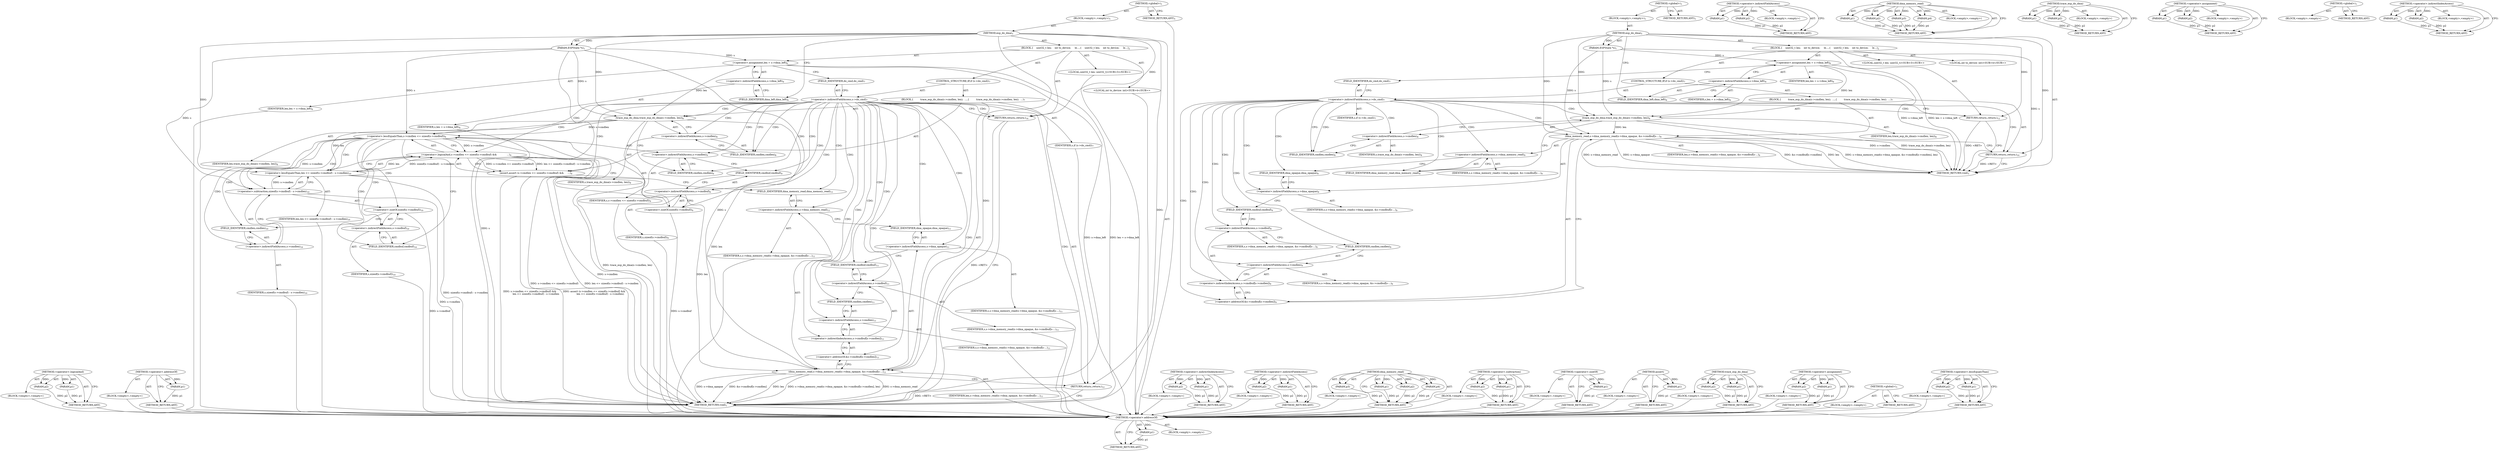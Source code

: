digraph "&lt;operator&gt;.lessEqualsThan" {
vulnerable_89 [label=<(METHOD,&lt;operator&gt;.addressOf)>];
vulnerable_90 [label=<(PARAM,p1)>];
vulnerable_91 [label=<(BLOCK,&lt;empty&gt;,&lt;empty&gt;)>];
vulnerable_92 [label=<(METHOD_RETURN,ANY)>];
vulnerable_6 [label=<(METHOD,&lt;global&gt;)<SUB>1</SUB>>];
vulnerable_7 [label=<(BLOCK,&lt;empty&gt;,&lt;empty&gt;)<SUB>1</SUB>>];
vulnerable_8 [label=<(METHOD,esp_do_dma)<SUB>1</SUB>>];
vulnerable_9 [label=<(PARAM,ESPState *s)<SUB>1</SUB>>];
vulnerable_10 [label=<(BLOCK,{
    uint32_t len;
    int to_device;

     le...,{
    uint32_t len;
    int to_device;

     le...)<SUB>2</SUB>>];
vulnerable_11 [label="<(LOCAL,uint32_t len: uint32_t)<SUB>3</SUB>>"];
vulnerable_12 [label="<(LOCAL,int to_device: int)<SUB>4</SUB>>"];
vulnerable_13 [label=<(&lt;operator&gt;.assignment,len = s-&gt;dma_left)<SUB>6</SUB>>];
vulnerable_14 [label=<(IDENTIFIER,len,len = s-&gt;dma_left)<SUB>6</SUB>>];
vulnerable_15 [label=<(&lt;operator&gt;.indirectFieldAccess,s-&gt;dma_left)<SUB>6</SUB>>];
vulnerable_16 [label=<(IDENTIFIER,s,len = s-&gt;dma_left)<SUB>6</SUB>>];
vulnerable_17 [label=<(FIELD_IDENTIFIER,dma_left,dma_left)<SUB>6</SUB>>];
vulnerable_18 [label=<(CONTROL_STRUCTURE,IF,if (s-&gt;do_cmd))<SUB>7</SUB>>];
vulnerable_19 [label=<(&lt;operator&gt;.indirectFieldAccess,s-&gt;do_cmd)<SUB>7</SUB>>];
vulnerable_20 [label=<(IDENTIFIER,s,if (s-&gt;do_cmd))<SUB>7</SUB>>];
vulnerable_21 [label=<(FIELD_IDENTIFIER,do_cmd,do_cmd)<SUB>7</SUB>>];
vulnerable_22 [label=<(BLOCK,{
         trace_esp_do_dma(s-&gt;cmdlen, len);
  ...,{
         trace_esp_do_dma(s-&gt;cmdlen, len);
  ...)<SUB>7</SUB>>];
vulnerable_23 [label=<(trace_esp_do_dma,trace_esp_do_dma(s-&gt;cmdlen, len))<SUB>8</SUB>>];
vulnerable_24 [label=<(&lt;operator&gt;.indirectFieldAccess,s-&gt;cmdlen)<SUB>8</SUB>>];
vulnerable_25 [label=<(IDENTIFIER,s,trace_esp_do_dma(s-&gt;cmdlen, len))<SUB>8</SUB>>];
vulnerable_26 [label=<(FIELD_IDENTIFIER,cmdlen,cmdlen)<SUB>8</SUB>>];
vulnerable_27 [label=<(IDENTIFIER,len,trace_esp_do_dma(s-&gt;cmdlen, len))<SUB>8</SUB>>];
vulnerable_28 [label=<(dma_memory_read,s-&gt;dma_memory_read(s-&gt;dma_opaque, &amp;s-&gt;cmdbuf[s-...)<SUB>9</SUB>>];
vulnerable_29 [label=<(&lt;operator&gt;.indirectFieldAccess,s-&gt;dma_memory_read)<SUB>9</SUB>>];
vulnerable_30 [label=<(IDENTIFIER,s,s-&gt;dma_memory_read(s-&gt;dma_opaque, &amp;s-&gt;cmdbuf[s-...)<SUB>9</SUB>>];
vulnerable_31 [label=<(FIELD_IDENTIFIER,dma_memory_read,dma_memory_read)<SUB>9</SUB>>];
vulnerable_32 [label=<(&lt;operator&gt;.indirectFieldAccess,s-&gt;dma_opaque)<SUB>9</SUB>>];
vulnerable_33 [label=<(IDENTIFIER,s,s-&gt;dma_memory_read(s-&gt;dma_opaque, &amp;s-&gt;cmdbuf[s-...)<SUB>9</SUB>>];
vulnerable_34 [label=<(FIELD_IDENTIFIER,dma_opaque,dma_opaque)<SUB>9</SUB>>];
vulnerable_35 [label=<(&lt;operator&gt;.addressOf,&amp;s-&gt;cmdbuf[s-&gt;cmdlen])<SUB>9</SUB>>];
vulnerable_36 [label=<(&lt;operator&gt;.indirectIndexAccess,s-&gt;cmdbuf[s-&gt;cmdlen])<SUB>9</SUB>>];
vulnerable_37 [label=<(&lt;operator&gt;.indirectFieldAccess,s-&gt;cmdbuf)<SUB>9</SUB>>];
vulnerable_38 [label=<(IDENTIFIER,s,s-&gt;dma_memory_read(s-&gt;dma_opaque, &amp;s-&gt;cmdbuf[s-...)<SUB>9</SUB>>];
vulnerable_39 [label=<(FIELD_IDENTIFIER,cmdbuf,cmdbuf)<SUB>9</SUB>>];
vulnerable_40 [label=<(&lt;operator&gt;.indirectFieldAccess,s-&gt;cmdlen)<SUB>9</SUB>>];
vulnerable_41 [label=<(IDENTIFIER,s,s-&gt;dma_memory_read(s-&gt;dma_opaque, &amp;s-&gt;cmdbuf[s-...)<SUB>9</SUB>>];
vulnerable_42 [label=<(FIELD_IDENTIFIER,cmdlen,cmdlen)<SUB>9</SUB>>];
vulnerable_43 [label=<(IDENTIFIER,len,s-&gt;dma_memory_read(s-&gt;dma_opaque, &amp;s-&gt;cmdbuf[s-...)<SUB>9</SUB>>];
vulnerable_44 [label=<(RETURN,return;,return;)<SUB>10</SUB>>];
vulnerable_45 [label=<(RETURN,return;,return;)<SUB>12</SUB>>];
vulnerable_46 [label=<(METHOD_RETURN,void)<SUB>1</SUB>>];
vulnerable_48 [label=<(METHOD_RETURN,ANY)<SUB>1</SUB>>];
vulnerable_72 [label=<(METHOD,&lt;operator&gt;.indirectFieldAccess)>];
vulnerable_73 [label=<(PARAM,p1)>];
vulnerable_74 [label=<(PARAM,p2)>];
vulnerable_75 [label=<(BLOCK,&lt;empty&gt;,&lt;empty&gt;)>];
vulnerable_76 [label=<(METHOD_RETURN,ANY)>];
vulnerable_82 [label=<(METHOD,dma_memory_read)>];
vulnerable_83 [label=<(PARAM,p1)>];
vulnerable_84 [label=<(PARAM,p2)>];
vulnerable_85 [label=<(PARAM,p3)>];
vulnerable_86 [label=<(PARAM,p4)>];
vulnerable_87 [label=<(BLOCK,&lt;empty&gt;,&lt;empty&gt;)>];
vulnerable_88 [label=<(METHOD_RETURN,ANY)>];
vulnerable_77 [label=<(METHOD,trace_esp_do_dma)>];
vulnerable_78 [label=<(PARAM,p1)>];
vulnerable_79 [label=<(PARAM,p2)>];
vulnerable_80 [label=<(BLOCK,&lt;empty&gt;,&lt;empty&gt;)>];
vulnerable_81 [label=<(METHOD_RETURN,ANY)>];
vulnerable_67 [label=<(METHOD,&lt;operator&gt;.assignment)>];
vulnerable_68 [label=<(PARAM,p1)>];
vulnerable_69 [label=<(PARAM,p2)>];
vulnerable_70 [label=<(BLOCK,&lt;empty&gt;,&lt;empty&gt;)>];
vulnerable_71 [label=<(METHOD_RETURN,ANY)>];
vulnerable_61 [label=<(METHOD,&lt;global&gt;)<SUB>1</SUB>>];
vulnerable_62 [label=<(BLOCK,&lt;empty&gt;,&lt;empty&gt;)>];
vulnerable_63 [label=<(METHOD_RETURN,ANY)>];
vulnerable_93 [label=<(METHOD,&lt;operator&gt;.indirectIndexAccess)>];
vulnerable_94 [label=<(PARAM,p1)>];
vulnerable_95 [label=<(PARAM,p2)>];
vulnerable_96 [label=<(BLOCK,&lt;empty&gt;,&lt;empty&gt;)>];
vulnerable_97 [label=<(METHOD_RETURN,ANY)>];
fixed_106 [label=<(METHOD,&lt;operator&gt;.logicalAnd)>];
fixed_107 [label=<(PARAM,p1)>];
fixed_108 [label=<(PARAM,p2)>];
fixed_109 [label=<(BLOCK,&lt;empty&gt;,&lt;empty&gt;)>];
fixed_110 [label=<(METHOD_RETURN,ANY)>];
fixed_132 [label=<(METHOD,&lt;operator&gt;.addressOf)>];
fixed_133 [label=<(PARAM,p1)>];
fixed_134 [label=<(BLOCK,&lt;empty&gt;,&lt;empty&gt;)>];
fixed_135 [label=<(METHOD_RETURN,ANY)>];
fixed_6 [label=<(METHOD,&lt;global&gt;)<SUB>1</SUB>>];
fixed_7 [label=<(BLOCK,&lt;empty&gt;,&lt;empty&gt;)<SUB>1</SUB>>];
fixed_8 [label=<(METHOD,esp_do_dma)<SUB>1</SUB>>];
fixed_9 [label=<(PARAM,ESPState *s)<SUB>1</SUB>>];
fixed_10 [label=<(BLOCK,{
    uint32_t len;
    int to_device;

     le...,{
    uint32_t len;
    int to_device;

     le...)<SUB>2</SUB>>];
fixed_11 [label="<(LOCAL,uint32_t len: uint32_t)<SUB>3</SUB>>"];
fixed_12 [label="<(LOCAL,int to_device: int)<SUB>4</SUB>>"];
fixed_13 [label=<(&lt;operator&gt;.assignment,len = s-&gt;dma_left)<SUB>6</SUB>>];
fixed_14 [label=<(IDENTIFIER,len,len = s-&gt;dma_left)<SUB>6</SUB>>];
fixed_15 [label=<(&lt;operator&gt;.indirectFieldAccess,s-&gt;dma_left)<SUB>6</SUB>>];
fixed_16 [label=<(IDENTIFIER,s,len = s-&gt;dma_left)<SUB>6</SUB>>];
fixed_17 [label=<(FIELD_IDENTIFIER,dma_left,dma_left)<SUB>6</SUB>>];
fixed_18 [label=<(CONTROL_STRUCTURE,IF,if (s-&gt;do_cmd))<SUB>7</SUB>>];
fixed_19 [label=<(&lt;operator&gt;.indirectFieldAccess,s-&gt;do_cmd)<SUB>7</SUB>>];
fixed_20 [label=<(IDENTIFIER,s,if (s-&gt;do_cmd))<SUB>7</SUB>>];
fixed_21 [label=<(FIELD_IDENTIFIER,do_cmd,do_cmd)<SUB>7</SUB>>];
fixed_22 [label=<(BLOCK,{
         trace_esp_do_dma(s-&gt;cmdlen, len);
  ...,{
         trace_esp_do_dma(s-&gt;cmdlen, len);
  ...)<SUB>7</SUB>>];
fixed_23 [label=<(trace_esp_do_dma,trace_esp_do_dma(s-&gt;cmdlen, len))<SUB>8</SUB>>];
fixed_24 [label=<(&lt;operator&gt;.indirectFieldAccess,s-&gt;cmdlen)<SUB>8</SUB>>];
fixed_25 [label=<(IDENTIFIER,s,trace_esp_do_dma(s-&gt;cmdlen, len))<SUB>8</SUB>>];
fixed_26 [label=<(FIELD_IDENTIFIER,cmdlen,cmdlen)<SUB>8</SUB>>];
fixed_27 [label=<(IDENTIFIER,len,trace_esp_do_dma(s-&gt;cmdlen, len))<SUB>8</SUB>>];
fixed_28 [label=<(assert,assert (s-&gt;cmdlen &lt;= sizeof(s-&gt;cmdbuf) &amp;&amp;
     ...)<SUB>9</SUB>>];
fixed_29 [label=<(&lt;operator&gt;.logicalAnd,s-&gt;cmdlen &lt;= sizeof(s-&gt;cmdbuf) &amp;&amp;
             ...)<SUB>9</SUB>>];
fixed_30 [label=<(&lt;operator&gt;.lessEqualsThan,s-&gt;cmdlen &lt;= sizeof(s-&gt;cmdbuf))<SUB>9</SUB>>];
fixed_31 [label=<(&lt;operator&gt;.indirectFieldAccess,s-&gt;cmdlen)<SUB>9</SUB>>];
fixed_32 [label=<(IDENTIFIER,s,s-&gt;cmdlen &lt;= sizeof(s-&gt;cmdbuf))<SUB>9</SUB>>];
fixed_33 [label=<(FIELD_IDENTIFIER,cmdlen,cmdlen)<SUB>9</SUB>>];
fixed_34 [label=<(&lt;operator&gt;.sizeOf,sizeof(s-&gt;cmdbuf))<SUB>9</SUB>>];
fixed_35 [label=<(&lt;operator&gt;.indirectFieldAccess,s-&gt;cmdbuf)<SUB>9</SUB>>];
fixed_36 [label=<(IDENTIFIER,s,sizeof(s-&gt;cmdbuf))<SUB>9</SUB>>];
fixed_37 [label=<(FIELD_IDENTIFIER,cmdbuf,cmdbuf)<SUB>9</SUB>>];
fixed_38 [label=<(&lt;operator&gt;.lessEqualsThan,len &lt;= sizeof(s-&gt;cmdbuf) - s-&gt;cmdlen)<SUB>10</SUB>>];
fixed_39 [label=<(IDENTIFIER,len,len &lt;= sizeof(s-&gt;cmdbuf) - s-&gt;cmdlen)<SUB>10</SUB>>];
fixed_40 [label=<(&lt;operator&gt;.subtraction,sizeof(s-&gt;cmdbuf) - s-&gt;cmdlen)<SUB>10</SUB>>];
fixed_41 [label=<(&lt;operator&gt;.sizeOf,sizeof(s-&gt;cmdbuf))<SUB>10</SUB>>];
fixed_42 [label=<(&lt;operator&gt;.indirectFieldAccess,s-&gt;cmdbuf)<SUB>10</SUB>>];
fixed_43 [label=<(IDENTIFIER,s,sizeof(s-&gt;cmdbuf))<SUB>10</SUB>>];
fixed_44 [label=<(FIELD_IDENTIFIER,cmdbuf,cmdbuf)<SUB>10</SUB>>];
fixed_45 [label=<(&lt;operator&gt;.indirectFieldAccess,s-&gt;cmdlen)<SUB>10</SUB>>];
fixed_46 [label=<(IDENTIFIER,s,sizeof(s-&gt;cmdbuf) - s-&gt;cmdlen)<SUB>10</SUB>>];
fixed_47 [label=<(FIELD_IDENTIFIER,cmdlen,cmdlen)<SUB>10</SUB>>];
fixed_48 [label=<(dma_memory_read,s-&gt;dma_memory_read(s-&gt;dma_opaque, &amp;s-&gt;cmdbuf[s-...)<SUB>11</SUB>>];
fixed_49 [label=<(&lt;operator&gt;.indirectFieldAccess,s-&gt;dma_memory_read)<SUB>11</SUB>>];
fixed_50 [label=<(IDENTIFIER,s,s-&gt;dma_memory_read(s-&gt;dma_opaque, &amp;s-&gt;cmdbuf[s-...)<SUB>11</SUB>>];
fixed_51 [label=<(FIELD_IDENTIFIER,dma_memory_read,dma_memory_read)<SUB>11</SUB>>];
fixed_52 [label=<(&lt;operator&gt;.indirectFieldAccess,s-&gt;dma_opaque)<SUB>11</SUB>>];
fixed_53 [label=<(IDENTIFIER,s,s-&gt;dma_memory_read(s-&gt;dma_opaque, &amp;s-&gt;cmdbuf[s-...)<SUB>11</SUB>>];
fixed_54 [label=<(FIELD_IDENTIFIER,dma_opaque,dma_opaque)<SUB>11</SUB>>];
fixed_55 [label=<(&lt;operator&gt;.addressOf,&amp;s-&gt;cmdbuf[s-&gt;cmdlen])<SUB>11</SUB>>];
fixed_56 [label=<(&lt;operator&gt;.indirectIndexAccess,s-&gt;cmdbuf[s-&gt;cmdlen])<SUB>11</SUB>>];
fixed_57 [label=<(&lt;operator&gt;.indirectFieldAccess,s-&gt;cmdbuf)<SUB>11</SUB>>];
fixed_58 [label=<(IDENTIFIER,s,s-&gt;dma_memory_read(s-&gt;dma_opaque, &amp;s-&gt;cmdbuf[s-...)<SUB>11</SUB>>];
fixed_59 [label=<(FIELD_IDENTIFIER,cmdbuf,cmdbuf)<SUB>11</SUB>>];
fixed_60 [label=<(&lt;operator&gt;.indirectFieldAccess,s-&gt;cmdlen)<SUB>11</SUB>>];
fixed_61 [label=<(IDENTIFIER,s,s-&gt;dma_memory_read(s-&gt;dma_opaque, &amp;s-&gt;cmdbuf[s-...)<SUB>11</SUB>>];
fixed_62 [label=<(FIELD_IDENTIFIER,cmdlen,cmdlen)<SUB>11</SUB>>];
fixed_63 [label=<(IDENTIFIER,len,s-&gt;dma_memory_read(s-&gt;dma_opaque, &amp;s-&gt;cmdbuf[s-...)<SUB>11</SUB>>];
fixed_64 [label=<(RETURN,return;,return;)<SUB>12</SUB>>];
fixed_65 [label=<(RETURN,return;,return;)<SUB>14</SUB>>];
fixed_66 [label=<(METHOD_RETURN,void)<SUB>1</SUB>>];
fixed_68 [label=<(METHOD_RETURN,ANY)<SUB>1</SUB>>];
fixed_136 [label=<(METHOD,&lt;operator&gt;.indirectIndexAccess)>];
fixed_137 [label=<(PARAM,p1)>];
fixed_138 [label=<(PARAM,p2)>];
fixed_139 [label=<(BLOCK,&lt;empty&gt;,&lt;empty&gt;)>];
fixed_140 [label=<(METHOD_RETURN,ANY)>];
fixed_92 [label=<(METHOD,&lt;operator&gt;.indirectFieldAccess)>];
fixed_93 [label=<(PARAM,p1)>];
fixed_94 [label=<(PARAM,p2)>];
fixed_95 [label=<(BLOCK,&lt;empty&gt;,&lt;empty&gt;)>];
fixed_96 [label=<(METHOD_RETURN,ANY)>];
fixed_125 [label=<(METHOD,dma_memory_read)>];
fixed_126 [label=<(PARAM,p1)>];
fixed_127 [label=<(PARAM,p2)>];
fixed_128 [label=<(PARAM,p3)>];
fixed_129 [label=<(PARAM,p4)>];
fixed_130 [label=<(BLOCK,&lt;empty&gt;,&lt;empty&gt;)>];
fixed_131 [label=<(METHOD_RETURN,ANY)>];
fixed_120 [label=<(METHOD,&lt;operator&gt;.subtraction)>];
fixed_121 [label=<(PARAM,p1)>];
fixed_122 [label=<(PARAM,p2)>];
fixed_123 [label=<(BLOCK,&lt;empty&gt;,&lt;empty&gt;)>];
fixed_124 [label=<(METHOD_RETURN,ANY)>];
fixed_116 [label=<(METHOD,&lt;operator&gt;.sizeOf)>];
fixed_117 [label=<(PARAM,p1)>];
fixed_118 [label=<(BLOCK,&lt;empty&gt;,&lt;empty&gt;)>];
fixed_119 [label=<(METHOD_RETURN,ANY)>];
fixed_102 [label=<(METHOD,assert)>];
fixed_103 [label=<(PARAM,p1)>];
fixed_104 [label=<(BLOCK,&lt;empty&gt;,&lt;empty&gt;)>];
fixed_105 [label=<(METHOD_RETURN,ANY)>];
fixed_97 [label=<(METHOD,trace_esp_do_dma)>];
fixed_98 [label=<(PARAM,p1)>];
fixed_99 [label=<(PARAM,p2)>];
fixed_100 [label=<(BLOCK,&lt;empty&gt;,&lt;empty&gt;)>];
fixed_101 [label=<(METHOD_RETURN,ANY)>];
fixed_87 [label=<(METHOD,&lt;operator&gt;.assignment)>];
fixed_88 [label=<(PARAM,p1)>];
fixed_89 [label=<(PARAM,p2)>];
fixed_90 [label=<(BLOCK,&lt;empty&gt;,&lt;empty&gt;)>];
fixed_91 [label=<(METHOD_RETURN,ANY)>];
fixed_81 [label=<(METHOD,&lt;global&gt;)<SUB>1</SUB>>];
fixed_82 [label=<(BLOCK,&lt;empty&gt;,&lt;empty&gt;)>];
fixed_83 [label=<(METHOD_RETURN,ANY)>];
fixed_111 [label=<(METHOD,&lt;operator&gt;.lessEqualsThan)>];
fixed_112 [label=<(PARAM,p1)>];
fixed_113 [label=<(PARAM,p2)>];
fixed_114 [label=<(BLOCK,&lt;empty&gt;,&lt;empty&gt;)>];
fixed_115 [label=<(METHOD_RETURN,ANY)>];
vulnerable_89 -> vulnerable_90  [key=0, label="AST: "];
vulnerable_89 -> vulnerable_90  [key=1, label="DDG: "];
vulnerable_89 -> vulnerable_91  [key=0, label="AST: "];
vulnerable_89 -> vulnerable_92  [key=0, label="AST: "];
vulnerable_89 -> vulnerable_92  [key=1, label="CFG: "];
vulnerable_90 -> vulnerable_92  [key=0, label="DDG: p1"];
vulnerable_6 -> vulnerable_7  [key=0, label="AST: "];
vulnerable_6 -> vulnerable_48  [key=0, label="AST: "];
vulnerable_6 -> vulnerable_48  [key=1, label="CFG: "];
vulnerable_7 -> vulnerable_8  [key=0, label="AST: "];
vulnerable_8 -> vulnerable_9  [key=0, label="AST: "];
vulnerable_8 -> vulnerable_9  [key=1, label="DDG: "];
vulnerable_8 -> vulnerable_10  [key=0, label="AST: "];
vulnerable_8 -> vulnerable_46  [key=0, label="AST: "];
vulnerable_8 -> vulnerable_17  [key=0, label="CFG: "];
vulnerable_8 -> vulnerable_45  [key=0, label="DDG: "];
vulnerable_8 -> vulnerable_44  [key=0, label="DDG: "];
vulnerable_8 -> vulnerable_23  [key=0, label="DDG: "];
vulnerable_8 -> vulnerable_28  [key=0, label="DDG: "];
vulnerable_9 -> vulnerable_46  [key=0, label="DDG: s"];
vulnerable_9 -> vulnerable_13  [key=0, label="DDG: s"];
vulnerable_9 -> vulnerable_23  [key=0, label="DDG: s"];
vulnerable_9 -> vulnerable_28  [key=0, label="DDG: s"];
vulnerable_10 -> vulnerable_11  [key=0, label="AST: "];
vulnerable_10 -> vulnerable_12  [key=0, label="AST: "];
vulnerable_10 -> vulnerable_13  [key=0, label="AST: "];
vulnerable_10 -> vulnerable_18  [key=0, label="AST: "];
vulnerable_10 -> vulnerable_45  [key=0, label="AST: "];
vulnerable_13 -> vulnerable_14  [key=0, label="AST: "];
vulnerable_13 -> vulnerable_15  [key=0, label="AST: "];
vulnerable_13 -> vulnerable_21  [key=0, label="CFG: "];
vulnerable_13 -> vulnerable_46  [key=0, label="DDG: s-&gt;dma_left"];
vulnerable_13 -> vulnerable_46  [key=1, label="DDG: len = s-&gt;dma_left"];
vulnerable_13 -> vulnerable_23  [key=0, label="DDG: len"];
vulnerable_15 -> vulnerable_16  [key=0, label="AST: "];
vulnerable_15 -> vulnerable_17  [key=0, label="AST: "];
vulnerable_15 -> vulnerable_13  [key=0, label="CFG: "];
vulnerable_17 -> vulnerable_15  [key=0, label="CFG: "];
vulnerable_18 -> vulnerable_19  [key=0, label="AST: "];
vulnerable_18 -> vulnerable_22  [key=0, label="AST: "];
vulnerable_19 -> vulnerable_20  [key=0, label="AST: "];
vulnerable_19 -> vulnerable_21  [key=0, label="AST: "];
vulnerable_19 -> vulnerable_45  [key=0, label="CFG: "];
vulnerable_19 -> vulnerable_45  [key=1, label="CDG: "];
vulnerable_19 -> vulnerable_26  [key=0, label="CFG: "];
vulnerable_19 -> vulnerable_26  [key=1, label="CDG: "];
vulnerable_19 -> vulnerable_40  [key=0, label="CDG: "];
vulnerable_19 -> vulnerable_24  [key=0, label="CDG: "];
vulnerable_19 -> vulnerable_29  [key=0, label="CDG: "];
vulnerable_19 -> vulnerable_34  [key=0, label="CDG: "];
vulnerable_19 -> vulnerable_32  [key=0, label="CDG: "];
vulnerable_19 -> vulnerable_42  [key=0, label="CDG: "];
vulnerable_19 -> vulnerable_23  [key=0, label="CDG: "];
vulnerable_19 -> vulnerable_28  [key=0, label="CDG: "];
vulnerable_19 -> vulnerable_36  [key=0, label="CDG: "];
vulnerable_19 -> vulnerable_44  [key=0, label="CDG: "];
vulnerable_19 -> vulnerable_35  [key=0, label="CDG: "];
vulnerable_19 -> vulnerable_37  [key=0, label="CDG: "];
vulnerable_19 -> vulnerable_39  [key=0, label="CDG: "];
vulnerable_19 -> vulnerable_31  [key=0, label="CDG: "];
vulnerable_21 -> vulnerable_19  [key=0, label="CFG: "];
vulnerable_22 -> vulnerable_23  [key=0, label="AST: "];
vulnerable_22 -> vulnerable_28  [key=0, label="AST: "];
vulnerable_22 -> vulnerable_44  [key=0, label="AST: "];
vulnerable_23 -> vulnerable_24  [key=0, label="AST: "];
vulnerable_23 -> vulnerable_27  [key=0, label="AST: "];
vulnerable_23 -> vulnerable_31  [key=0, label="CFG: "];
vulnerable_23 -> vulnerable_46  [key=0, label="DDG: s-&gt;cmdlen"];
vulnerable_23 -> vulnerable_46  [key=1, label="DDG: trace_esp_do_dma(s-&gt;cmdlen, len)"];
vulnerable_23 -> vulnerable_28  [key=0, label="DDG: len"];
vulnerable_24 -> vulnerable_25  [key=0, label="AST: "];
vulnerable_24 -> vulnerable_26  [key=0, label="AST: "];
vulnerable_24 -> vulnerable_23  [key=0, label="CFG: "];
vulnerable_26 -> vulnerable_24  [key=0, label="CFG: "];
vulnerable_28 -> vulnerable_29  [key=0, label="AST: "];
vulnerable_28 -> vulnerable_32  [key=0, label="AST: "];
vulnerable_28 -> vulnerable_35  [key=0, label="AST: "];
vulnerable_28 -> vulnerable_43  [key=0, label="AST: "];
vulnerable_28 -> vulnerable_44  [key=0, label="CFG: "];
vulnerable_28 -> vulnerable_46  [key=0, label="DDG: s-&gt;dma_memory_read"];
vulnerable_28 -> vulnerable_46  [key=1, label="DDG: s-&gt;dma_opaque"];
vulnerable_28 -> vulnerable_46  [key=2, label="DDG: &amp;s-&gt;cmdbuf[s-&gt;cmdlen]"];
vulnerable_28 -> vulnerable_46  [key=3, label="DDG: len"];
vulnerable_28 -> vulnerable_46  [key=4, label="DDG: s-&gt;dma_memory_read(s-&gt;dma_opaque, &amp;s-&gt;cmdbuf[s-&gt;cmdlen], len)"];
vulnerable_29 -> vulnerable_30  [key=0, label="AST: "];
vulnerable_29 -> vulnerable_31  [key=0, label="AST: "];
vulnerable_29 -> vulnerable_34  [key=0, label="CFG: "];
vulnerable_31 -> vulnerable_29  [key=0, label="CFG: "];
vulnerable_32 -> vulnerable_33  [key=0, label="AST: "];
vulnerable_32 -> vulnerable_34  [key=0, label="AST: "];
vulnerable_32 -> vulnerable_39  [key=0, label="CFG: "];
vulnerable_34 -> vulnerable_32  [key=0, label="CFG: "];
vulnerable_35 -> vulnerable_36  [key=0, label="AST: "];
vulnerable_35 -> vulnerable_28  [key=0, label="CFG: "];
vulnerable_36 -> vulnerable_37  [key=0, label="AST: "];
vulnerable_36 -> vulnerable_40  [key=0, label="AST: "];
vulnerable_36 -> vulnerable_35  [key=0, label="CFG: "];
vulnerable_37 -> vulnerable_38  [key=0, label="AST: "];
vulnerable_37 -> vulnerable_39  [key=0, label="AST: "];
vulnerable_37 -> vulnerable_42  [key=0, label="CFG: "];
vulnerable_39 -> vulnerable_37  [key=0, label="CFG: "];
vulnerable_40 -> vulnerable_41  [key=0, label="AST: "];
vulnerable_40 -> vulnerable_42  [key=0, label="AST: "];
vulnerable_40 -> vulnerable_36  [key=0, label="CFG: "];
vulnerable_42 -> vulnerable_40  [key=0, label="CFG: "];
vulnerable_44 -> vulnerable_46  [key=0, label="CFG: "];
vulnerable_44 -> vulnerable_46  [key=1, label="DDG: &lt;RET&gt;"];
vulnerable_45 -> vulnerable_46  [key=0, label="CFG: "];
vulnerable_45 -> vulnerable_46  [key=1, label="DDG: &lt;RET&gt;"];
vulnerable_72 -> vulnerable_73  [key=0, label="AST: "];
vulnerable_72 -> vulnerable_73  [key=1, label="DDG: "];
vulnerable_72 -> vulnerable_75  [key=0, label="AST: "];
vulnerable_72 -> vulnerable_74  [key=0, label="AST: "];
vulnerable_72 -> vulnerable_74  [key=1, label="DDG: "];
vulnerable_72 -> vulnerable_76  [key=0, label="AST: "];
vulnerable_72 -> vulnerable_76  [key=1, label="CFG: "];
vulnerable_73 -> vulnerable_76  [key=0, label="DDG: p1"];
vulnerable_74 -> vulnerable_76  [key=0, label="DDG: p2"];
vulnerable_82 -> vulnerable_83  [key=0, label="AST: "];
vulnerable_82 -> vulnerable_83  [key=1, label="DDG: "];
vulnerable_82 -> vulnerable_87  [key=0, label="AST: "];
vulnerable_82 -> vulnerable_84  [key=0, label="AST: "];
vulnerable_82 -> vulnerable_84  [key=1, label="DDG: "];
vulnerable_82 -> vulnerable_88  [key=0, label="AST: "];
vulnerable_82 -> vulnerable_88  [key=1, label="CFG: "];
vulnerable_82 -> vulnerable_85  [key=0, label="AST: "];
vulnerable_82 -> vulnerable_85  [key=1, label="DDG: "];
vulnerable_82 -> vulnerable_86  [key=0, label="AST: "];
vulnerable_82 -> vulnerable_86  [key=1, label="DDG: "];
vulnerable_83 -> vulnerable_88  [key=0, label="DDG: p1"];
vulnerable_84 -> vulnerable_88  [key=0, label="DDG: p2"];
vulnerable_85 -> vulnerable_88  [key=0, label="DDG: p3"];
vulnerable_86 -> vulnerable_88  [key=0, label="DDG: p4"];
vulnerable_77 -> vulnerable_78  [key=0, label="AST: "];
vulnerable_77 -> vulnerable_78  [key=1, label="DDG: "];
vulnerable_77 -> vulnerable_80  [key=0, label="AST: "];
vulnerable_77 -> vulnerable_79  [key=0, label="AST: "];
vulnerable_77 -> vulnerable_79  [key=1, label="DDG: "];
vulnerable_77 -> vulnerable_81  [key=0, label="AST: "];
vulnerable_77 -> vulnerable_81  [key=1, label="CFG: "];
vulnerable_78 -> vulnerable_81  [key=0, label="DDG: p1"];
vulnerable_79 -> vulnerable_81  [key=0, label="DDG: p2"];
vulnerable_67 -> vulnerable_68  [key=0, label="AST: "];
vulnerable_67 -> vulnerable_68  [key=1, label="DDG: "];
vulnerable_67 -> vulnerable_70  [key=0, label="AST: "];
vulnerable_67 -> vulnerable_69  [key=0, label="AST: "];
vulnerable_67 -> vulnerable_69  [key=1, label="DDG: "];
vulnerable_67 -> vulnerable_71  [key=0, label="AST: "];
vulnerable_67 -> vulnerable_71  [key=1, label="CFG: "];
vulnerable_68 -> vulnerable_71  [key=0, label="DDG: p1"];
vulnerable_69 -> vulnerable_71  [key=0, label="DDG: p2"];
vulnerable_61 -> vulnerable_62  [key=0, label="AST: "];
vulnerable_61 -> vulnerable_63  [key=0, label="AST: "];
vulnerable_61 -> vulnerable_63  [key=1, label="CFG: "];
vulnerable_93 -> vulnerable_94  [key=0, label="AST: "];
vulnerable_93 -> vulnerable_94  [key=1, label="DDG: "];
vulnerable_93 -> vulnerable_96  [key=0, label="AST: "];
vulnerable_93 -> vulnerable_95  [key=0, label="AST: "];
vulnerable_93 -> vulnerable_95  [key=1, label="DDG: "];
vulnerable_93 -> vulnerable_97  [key=0, label="AST: "];
vulnerable_93 -> vulnerable_97  [key=1, label="CFG: "];
vulnerable_94 -> vulnerable_97  [key=0, label="DDG: p1"];
vulnerable_95 -> vulnerable_97  [key=0, label="DDG: p2"];
fixed_106 -> fixed_107  [key=0, label="AST: "];
fixed_106 -> fixed_107  [key=1, label="DDG: "];
fixed_106 -> fixed_109  [key=0, label="AST: "];
fixed_106 -> fixed_108  [key=0, label="AST: "];
fixed_106 -> fixed_108  [key=1, label="DDG: "];
fixed_106 -> fixed_110  [key=0, label="AST: "];
fixed_106 -> fixed_110  [key=1, label="CFG: "];
fixed_107 -> fixed_110  [key=0, label="DDG: p1"];
fixed_108 -> fixed_110  [key=0, label="DDG: p2"];
fixed_109 -> vulnerable_89  [key=0];
fixed_110 -> vulnerable_89  [key=0];
fixed_132 -> fixed_133  [key=0, label="AST: "];
fixed_132 -> fixed_133  [key=1, label="DDG: "];
fixed_132 -> fixed_134  [key=0, label="AST: "];
fixed_132 -> fixed_135  [key=0, label="AST: "];
fixed_132 -> fixed_135  [key=1, label="CFG: "];
fixed_133 -> fixed_135  [key=0, label="DDG: p1"];
fixed_134 -> vulnerable_89  [key=0];
fixed_135 -> vulnerable_89  [key=0];
fixed_6 -> fixed_7  [key=0, label="AST: "];
fixed_6 -> fixed_68  [key=0, label="AST: "];
fixed_6 -> fixed_68  [key=1, label="CFG: "];
fixed_7 -> fixed_8  [key=0, label="AST: "];
fixed_8 -> fixed_9  [key=0, label="AST: "];
fixed_8 -> fixed_9  [key=1, label="DDG: "];
fixed_8 -> fixed_10  [key=0, label="AST: "];
fixed_8 -> fixed_66  [key=0, label="AST: "];
fixed_8 -> fixed_17  [key=0, label="CFG: "];
fixed_8 -> fixed_65  [key=0, label="DDG: "];
fixed_8 -> fixed_64  [key=0, label="DDG: "];
fixed_8 -> fixed_23  [key=0, label="DDG: "];
fixed_8 -> fixed_48  [key=0, label="DDG: "];
fixed_8 -> fixed_38  [key=0, label="DDG: "];
fixed_9 -> fixed_66  [key=0, label="DDG: s"];
fixed_9 -> fixed_13  [key=0, label="DDG: s"];
fixed_9 -> fixed_23  [key=0, label="DDG: s"];
fixed_9 -> fixed_48  [key=0, label="DDG: s"];
fixed_9 -> fixed_30  [key=0, label="DDG: s"];
fixed_9 -> fixed_40  [key=0, label="DDG: s"];
fixed_10 -> fixed_11  [key=0, label="AST: "];
fixed_10 -> fixed_12  [key=0, label="AST: "];
fixed_10 -> fixed_13  [key=0, label="AST: "];
fixed_10 -> fixed_18  [key=0, label="AST: "];
fixed_10 -> fixed_65  [key=0, label="AST: "];
fixed_11 -> vulnerable_89  [key=0];
fixed_12 -> vulnerable_89  [key=0];
fixed_13 -> fixed_14  [key=0, label="AST: "];
fixed_13 -> fixed_15  [key=0, label="AST: "];
fixed_13 -> fixed_21  [key=0, label="CFG: "];
fixed_13 -> fixed_66  [key=0, label="DDG: s-&gt;dma_left"];
fixed_13 -> fixed_66  [key=1, label="DDG: len = s-&gt;dma_left"];
fixed_13 -> fixed_23  [key=0, label="DDG: len"];
fixed_14 -> vulnerable_89  [key=0];
fixed_15 -> fixed_16  [key=0, label="AST: "];
fixed_15 -> fixed_17  [key=0, label="AST: "];
fixed_15 -> fixed_13  [key=0, label="CFG: "];
fixed_16 -> vulnerable_89  [key=0];
fixed_17 -> fixed_15  [key=0, label="CFG: "];
fixed_18 -> fixed_19  [key=0, label="AST: "];
fixed_18 -> fixed_22  [key=0, label="AST: "];
fixed_19 -> fixed_20  [key=0, label="AST: "];
fixed_19 -> fixed_21  [key=0, label="AST: "];
fixed_19 -> fixed_65  [key=0, label="CFG: "];
fixed_19 -> fixed_65  [key=1, label="CDG: "];
fixed_19 -> fixed_26  [key=0, label="CFG: "];
fixed_19 -> fixed_26  [key=1, label="CDG: "];
fixed_19 -> fixed_24  [key=0, label="CDG: "];
fixed_19 -> fixed_30  [key=0, label="CDG: "];
fixed_19 -> fixed_34  [key=0, label="CDG: "];
fixed_19 -> fixed_48  [key=0, label="CDG: "];
fixed_19 -> fixed_49  [key=0, label="CDG: "];
fixed_19 -> fixed_60  [key=0, label="CDG: "];
fixed_19 -> fixed_33  [key=0, label="CDG: "];
fixed_19 -> fixed_64  [key=0, label="CDG: "];
fixed_19 -> fixed_23  [key=0, label="CDG: "];
fixed_19 -> fixed_51  [key=0, label="CDG: "];
fixed_19 -> fixed_57  [key=0, label="CDG: "];
fixed_19 -> fixed_28  [key=0, label="CDG: "];
fixed_19 -> fixed_52  [key=0, label="CDG: "];
fixed_19 -> fixed_37  [key=0, label="CDG: "];
fixed_19 -> fixed_56  [key=0, label="CDG: "];
fixed_19 -> fixed_29  [key=0, label="CDG: "];
fixed_19 -> fixed_59  [key=0, label="CDG: "];
fixed_19 -> fixed_35  [key=0, label="CDG: "];
fixed_19 -> fixed_55  [key=0, label="CDG: "];
fixed_19 -> fixed_54  [key=0, label="CDG: "];
fixed_19 -> fixed_62  [key=0, label="CDG: "];
fixed_19 -> fixed_31  [key=0, label="CDG: "];
fixed_20 -> vulnerable_89  [key=0];
fixed_21 -> fixed_19  [key=0, label="CFG: "];
fixed_22 -> fixed_23  [key=0, label="AST: "];
fixed_22 -> fixed_28  [key=0, label="AST: "];
fixed_22 -> fixed_48  [key=0, label="AST: "];
fixed_22 -> fixed_64  [key=0, label="AST: "];
fixed_23 -> fixed_24  [key=0, label="AST: "];
fixed_23 -> fixed_27  [key=0, label="AST: "];
fixed_23 -> fixed_33  [key=0, label="CFG: "];
fixed_23 -> fixed_66  [key=0, label="DDG: trace_esp_do_dma(s-&gt;cmdlen, len)"];
fixed_23 -> fixed_48  [key=0, label="DDG: len"];
fixed_23 -> fixed_30  [key=0, label="DDG: s-&gt;cmdlen"];
fixed_23 -> fixed_38  [key=0, label="DDG: len"];
fixed_24 -> fixed_25  [key=0, label="AST: "];
fixed_24 -> fixed_26  [key=0, label="AST: "];
fixed_24 -> fixed_23  [key=0, label="CFG: "];
fixed_25 -> vulnerable_89  [key=0];
fixed_26 -> fixed_24  [key=0, label="CFG: "];
fixed_27 -> vulnerable_89  [key=0];
fixed_28 -> fixed_29  [key=0, label="AST: "];
fixed_28 -> fixed_51  [key=0, label="CFG: "];
fixed_28 -> fixed_66  [key=0, label="DDG: s-&gt;cmdlen &lt;= sizeof(s-&gt;cmdbuf) &amp;&amp;
                len &lt;= sizeof(s-&gt;cmdbuf) - s-&gt;cmdlen"];
fixed_28 -> fixed_66  [key=1, label="DDG: assert (s-&gt;cmdlen &lt;= sizeof(s-&gt;cmdbuf) &amp;&amp;
                len &lt;= sizeof(s-&gt;cmdbuf) - s-&gt;cmdlen)"];
fixed_29 -> fixed_30  [key=0, label="AST: "];
fixed_29 -> fixed_38  [key=0, label="AST: "];
fixed_29 -> fixed_28  [key=0, label="CFG: "];
fixed_29 -> fixed_28  [key=1, label="DDG: s-&gt;cmdlen &lt;= sizeof(s-&gt;cmdbuf)"];
fixed_29 -> fixed_28  [key=2, label="DDG: len &lt;= sizeof(s-&gt;cmdbuf) - s-&gt;cmdlen"];
fixed_29 -> fixed_66  [key=0, label="DDG: s-&gt;cmdlen &lt;= sizeof(s-&gt;cmdbuf)"];
fixed_29 -> fixed_66  [key=1, label="DDG: len &lt;= sizeof(s-&gt;cmdbuf) - s-&gt;cmdlen"];
fixed_30 -> fixed_31  [key=0, label="AST: "];
fixed_30 -> fixed_34  [key=0, label="AST: "];
fixed_30 -> fixed_29  [key=0, label="CFG: "];
fixed_30 -> fixed_29  [key=1, label="DDG: s-&gt;cmdlen"];
fixed_30 -> fixed_44  [key=0, label="CFG: "];
fixed_30 -> fixed_44  [key=1, label="CDG: "];
fixed_30 -> fixed_66  [key=0, label="DDG: s-&gt;cmdlen"];
fixed_30 -> fixed_40  [key=0, label="DDG: s-&gt;cmdlen"];
fixed_30 -> fixed_40  [key=1, label="CDG: "];
fixed_30 -> fixed_47  [key=0, label="CDG: "];
fixed_30 -> fixed_42  [key=0, label="CDG: "];
fixed_30 -> fixed_38  [key=0, label="CDG: "];
fixed_30 -> fixed_41  [key=0, label="CDG: "];
fixed_30 -> fixed_45  [key=0, label="CDG: "];
fixed_31 -> fixed_32  [key=0, label="AST: "];
fixed_31 -> fixed_33  [key=0, label="AST: "];
fixed_31 -> fixed_37  [key=0, label="CFG: "];
fixed_32 -> vulnerable_89  [key=0];
fixed_33 -> fixed_31  [key=0, label="CFG: "];
fixed_34 -> fixed_35  [key=0, label="AST: "];
fixed_34 -> fixed_30  [key=0, label="CFG: "];
fixed_34 -> fixed_66  [key=0, label="DDG: s-&gt;cmdbuf"];
fixed_35 -> fixed_36  [key=0, label="AST: "];
fixed_35 -> fixed_37  [key=0, label="AST: "];
fixed_35 -> fixed_34  [key=0, label="CFG: "];
fixed_36 -> vulnerable_89  [key=0];
fixed_37 -> fixed_35  [key=0, label="CFG: "];
fixed_38 -> fixed_39  [key=0, label="AST: "];
fixed_38 -> fixed_40  [key=0, label="AST: "];
fixed_38 -> fixed_29  [key=0, label="CFG: "];
fixed_38 -> fixed_29  [key=1, label="DDG: len"];
fixed_38 -> fixed_29  [key=2, label="DDG: sizeof(s-&gt;cmdbuf) - s-&gt;cmdlen"];
fixed_38 -> fixed_66  [key=0, label="DDG: sizeof(s-&gt;cmdbuf) - s-&gt;cmdlen"];
fixed_38 -> fixed_48  [key=0, label="DDG: len"];
fixed_39 -> vulnerable_89  [key=0];
fixed_40 -> fixed_41  [key=0, label="AST: "];
fixed_40 -> fixed_45  [key=0, label="AST: "];
fixed_40 -> fixed_38  [key=0, label="CFG: "];
fixed_40 -> fixed_38  [key=1, label="DDG: s-&gt;cmdlen"];
fixed_40 -> fixed_66  [key=0, label="DDG: s-&gt;cmdlen"];
fixed_41 -> fixed_42  [key=0, label="AST: "];
fixed_41 -> fixed_47  [key=0, label="CFG: "];
fixed_41 -> fixed_66  [key=0, label="DDG: s-&gt;cmdbuf"];
fixed_42 -> fixed_43  [key=0, label="AST: "];
fixed_42 -> fixed_44  [key=0, label="AST: "];
fixed_42 -> fixed_41  [key=0, label="CFG: "];
fixed_43 -> vulnerable_89  [key=0];
fixed_44 -> fixed_42  [key=0, label="CFG: "];
fixed_45 -> fixed_46  [key=0, label="AST: "];
fixed_45 -> fixed_47  [key=0, label="AST: "];
fixed_45 -> fixed_40  [key=0, label="CFG: "];
fixed_46 -> vulnerable_89  [key=0];
fixed_47 -> fixed_45  [key=0, label="CFG: "];
fixed_48 -> fixed_49  [key=0, label="AST: "];
fixed_48 -> fixed_52  [key=0, label="AST: "];
fixed_48 -> fixed_55  [key=0, label="AST: "];
fixed_48 -> fixed_63  [key=0, label="AST: "];
fixed_48 -> fixed_64  [key=0, label="CFG: "];
fixed_48 -> fixed_66  [key=0, label="DDG: s-&gt;dma_memory_read"];
fixed_48 -> fixed_66  [key=1, label="DDG: s-&gt;dma_opaque"];
fixed_48 -> fixed_66  [key=2, label="DDG: &amp;s-&gt;cmdbuf[s-&gt;cmdlen]"];
fixed_48 -> fixed_66  [key=3, label="DDG: len"];
fixed_48 -> fixed_66  [key=4, label="DDG: s-&gt;dma_memory_read(s-&gt;dma_opaque, &amp;s-&gt;cmdbuf[s-&gt;cmdlen], len)"];
fixed_49 -> fixed_50  [key=0, label="AST: "];
fixed_49 -> fixed_51  [key=0, label="AST: "];
fixed_49 -> fixed_54  [key=0, label="CFG: "];
fixed_50 -> vulnerable_89  [key=0];
fixed_51 -> fixed_49  [key=0, label="CFG: "];
fixed_52 -> fixed_53  [key=0, label="AST: "];
fixed_52 -> fixed_54  [key=0, label="AST: "];
fixed_52 -> fixed_59  [key=0, label="CFG: "];
fixed_53 -> vulnerable_89  [key=0];
fixed_54 -> fixed_52  [key=0, label="CFG: "];
fixed_55 -> fixed_56  [key=0, label="AST: "];
fixed_55 -> fixed_48  [key=0, label="CFG: "];
fixed_56 -> fixed_57  [key=0, label="AST: "];
fixed_56 -> fixed_60  [key=0, label="AST: "];
fixed_56 -> fixed_55  [key=0, label="CFG: "];
fixed_57 -> fixed_58  [key=0, label="AST: "];
fixed_57 -> fixed_59  [key=0, label="AST: "];
fixed_57 -> fixed_62  [key=0, label="CFG: "];
fixed_58 -> vulnerable_89  [key=0];
fixed_59 -> fixed_57  [key=0, label="CFG: "];
fixed_60 -> fixed_61  [key=0, label="AST: "];
fixed_60 -> fixed_62  [key=0, label="AST: "];
fixed_60 -> fixed_56  [key=0, label="CFG: "];
fixed_61 -> vulnerable_89  [key=0];
fixed_62 -> fixed_60  [key=0, label="CFG: "];
fixed_63 -> vulnerable_89  [key=0];
fixed_64 -> fixed_66  [key=0, label="CFG: "];
fixed_64 -> fixed_66  [key=1, label="DDG: &lt;RET&gt;"];
fixed_65 -> fixed_66  [key=0, label="CFG: "];
fixed_65 -> fixed_66  [key=1, label="DDG: &lt;RET&gt;"];
fixed_66 -> vulnerable_89  [key=0];
fixed_68 -> vulnerable_89  [key=0];
fixed_136 -> fixed_137  [key=0, label="AST: "];
fixed_136 -> fixed_137  [key=1, label="DDG: "];
fixed_136 -> fixed_139  [key=0, label="AST: "];
fixed_136 -> fixed_138  [key=0, label="AST: "];
fixed_136 -> fixed_138  [key=1, label="DDG: "];
fixed_136 -> fixed_140  [key=0, label="AST: "];
fixed_136 -> fixed_140  [key=1, label="CFG: "];
fixed_137 -> fixed_140  [key=0, label="DDG: p1"];
fixed_138 -> fixed_140  [key=0, label="DDG: p2"];
fixed_139 -> vulnerable_89  [key=0];
fixed_140 -> vulnerable_89  [key=0];
fixed_92 -> fixed_93  [key=0, label="AST: "];
fixed_92 -> fixed_93  [key=1, label="DDG: "];
fixed_92 -> fixed_95  [key=0, label="AST: "];
fixed_92 -> fixed_94  [key=0, label="AST: "];
fixed_92 -> fixed_94  [key=1, label="DDG: "];
fixed_92 -> fixed_96  [key=0, label="AST: "];
fixed_92 -> fixed_96  [key=1, label="CFG: "];
fixed_93 -> fixed_96  [key=0, label="DDG: p1"];
fixed_94 -> fixed_96  [key=0, label="DDG: p2"];
fixed_95 -> vulnerable_89  [key=0];
fixed_96 -> vulnerable_89  [key=0];
fixed_125 -> fixed_126  [key=0, label="AST: "];
fixed_125 -> fixed_126  [key=1, label="DDG: "];
fixed_125 -> fixed_130  [key=0, label="AST: "];
fixed_125 -> fixed_127  [key=0, label="AST: "];
fixed_125 -> fixed_127  [key=1, label="DDG: "];
fixed_125 -> fixed_131  [key=0, label="AST: "];
fixed_125 -> fixed_131  [key=1, label="CFG: "];
fixed_125 -> fixed_128  [key=0, label="AST: "];
fixed_125 -> fixed_128  [key=1, label="DDG: "];
fixed_125 -> fixed_129  [key=0, label="AST: "];
fixed_125 -> fixed_129  [key=1, label="DDG: "];
fixed_126 -> fixed_131  [key=0, label="DDG: p1"];
fixed_127 -> fixed_131  [key=0, label="DDG: p2"];
fixed_128 -> fixed_131  [key=0, label="DDG: p3"];
fixed_129 -> fixed_131  [key=0, label="DDG: p4"];
fixed_130 -> vulnerable_89  [key=0];
fixed_131 -> vulnerable_89  [key=0];
fixed_120 -> fixed_121  [key=0, label="AST: "];
fixed_120 -> fixed_121  [key=1, label="DDG: "];
fixed_120 -> fixed_123  [key=0, label="AST: "];
fixed_120 -> fixed_122  [key=0, label="AST: "];
fixed_120 -> fixed_122  [key=1, label="DDG: "];
fixed_120 -> fixed_124  [key=0, label="AST: "];
fixed_120 -> fixed_124  [key=1, label="CFG: "];
fixed_121 -> fixed_124  [key=0, label="DDG: p1"];
fixed_122 -> fixed_124  [key=0, label="DDG: p2"];
fixed_123 -> vulnerable_89  [key=0];
fixed_124 -> vulnerable_89  [key=0];
fixed_116 -> fixed_117  [key=0, label="AST: "];
fixed_116 -> fixed_117  [key=1, label="DDG: "];
fixed_116 -> fixed_118  [key=0, label="AST: "];
fixed_116 -> fixed_119  [key=0, label="AST: "];
fixed_116 -> fixed_119  [key=1, label="CFG: "];
fixed_117 -> fixed_119  [key=0, label="DDG: p1"];
fixed_118 -> vulnerable_89  [key=0];
fixed_119 -> vulnerable_89  [key=0];
fixed_102 -> fixed_103  [key=0, label="AST: "];
fixed_102 -> fixed_103  [key=1, label="DDG: "];
fixed_102 -> fixed_104  [key=0, label="AST: "];
fixed_102 -> fixed_105  [key=0, label="AST: "];
fixed_102 -> fixed_105  [key=1, label="CFG: "];
fixed_103 -> fixed_105  [key=0, label="DDG: p1"];
fixed_104 -> vulnerable_89  [key=0];
fixed_105 -> vulnerable_89  [key=0];
fixed_97 -> fixed_98  [key=0, label="AST: "];
fixed_97 -> fixed_98  [key=1, label="DDG: "];
fixed_97 -> fixed_100  [key=0, label="AST: "];
fixed_97 -> fixed_99  [key=0, label="AST: "];
fixed_97 -> fixed_99  [key=1, label="DDG: "];
fixed_97 -> fixed_101  [key=0, label="AST: "];
fixed_97 -> fixed_101  [key=1, label="CFG: "];
fixed_98 -> fixed_101  [key=0, label="DDG: p1"];
fixed_99 -> fixed_101  [key=0, label="DDG: p2"];
fixed_100 -> vulnerable_89  [key=0];
fixed_101 -> vulnerable_89  [key=0];
fixed_87 -> fixed_88  [key=0, label="AST: "];
fixed_87 -> fixed_88  [key=1, label="DDG: "];
fixed_87 -> fixed_90  [key=0, label="AST: "];
fixed_87 -> fixed_89  [key=0, label="AST: "];
fixed_87 -> fixed_89  [key=1, label="DDG: "];
fixed_87 -> fixed_91  [key=0, label="AST: "];
fixed_87 -> fixed_91  [key=1, label="CFG: "];
fixed_88 -> fixed_91  [key=0, label="DDG: p1"];
fixed_89 -> fixed_91  [key=0, label="DDG: p2"];
fixed_90 -> vulnerable_89  [key=0];
fixed_91 -> vulnerable_89  [key=0];
fixed_81 -> fixed_82  [key=0, label="AST: "];
fixed_81 -> fixed_83  [key=0, label="AST: "];
fixed_81 -> fixed_83  [key=1, label="CFG: "];
fixed_82 -> vulnerable_89  [key=0];
fixed_83 -> vulnerable_89  [key=0];
fixed_111 -> fixed_112  [key=0, label="AST: "];
fixed_111 -> fixed_112  [key=1, label="DDG: "];
fixed_111 -> fixed_114  [key=0, label="AST: "];
fixed_111 -> fixed_113  [key=0, label="AST: "];
fixed_111 -> fixed_113  [key=1, label="DDG: "];
fixed_111 -> fixed_115  [key=0, label="AST: "];
fixed_111 -> fixed_115  [key=1, label="CFG: "];
fixed_112 -> fixed_115  [key=0, label="DDG: p1"];
fixed_113 -> fixed_115  [key=0, label="DDG: p2"];
fixed_114 -> vulnerable_89  [key=0];
fixed_115 -> vulnerable_89  [key=0];
}

